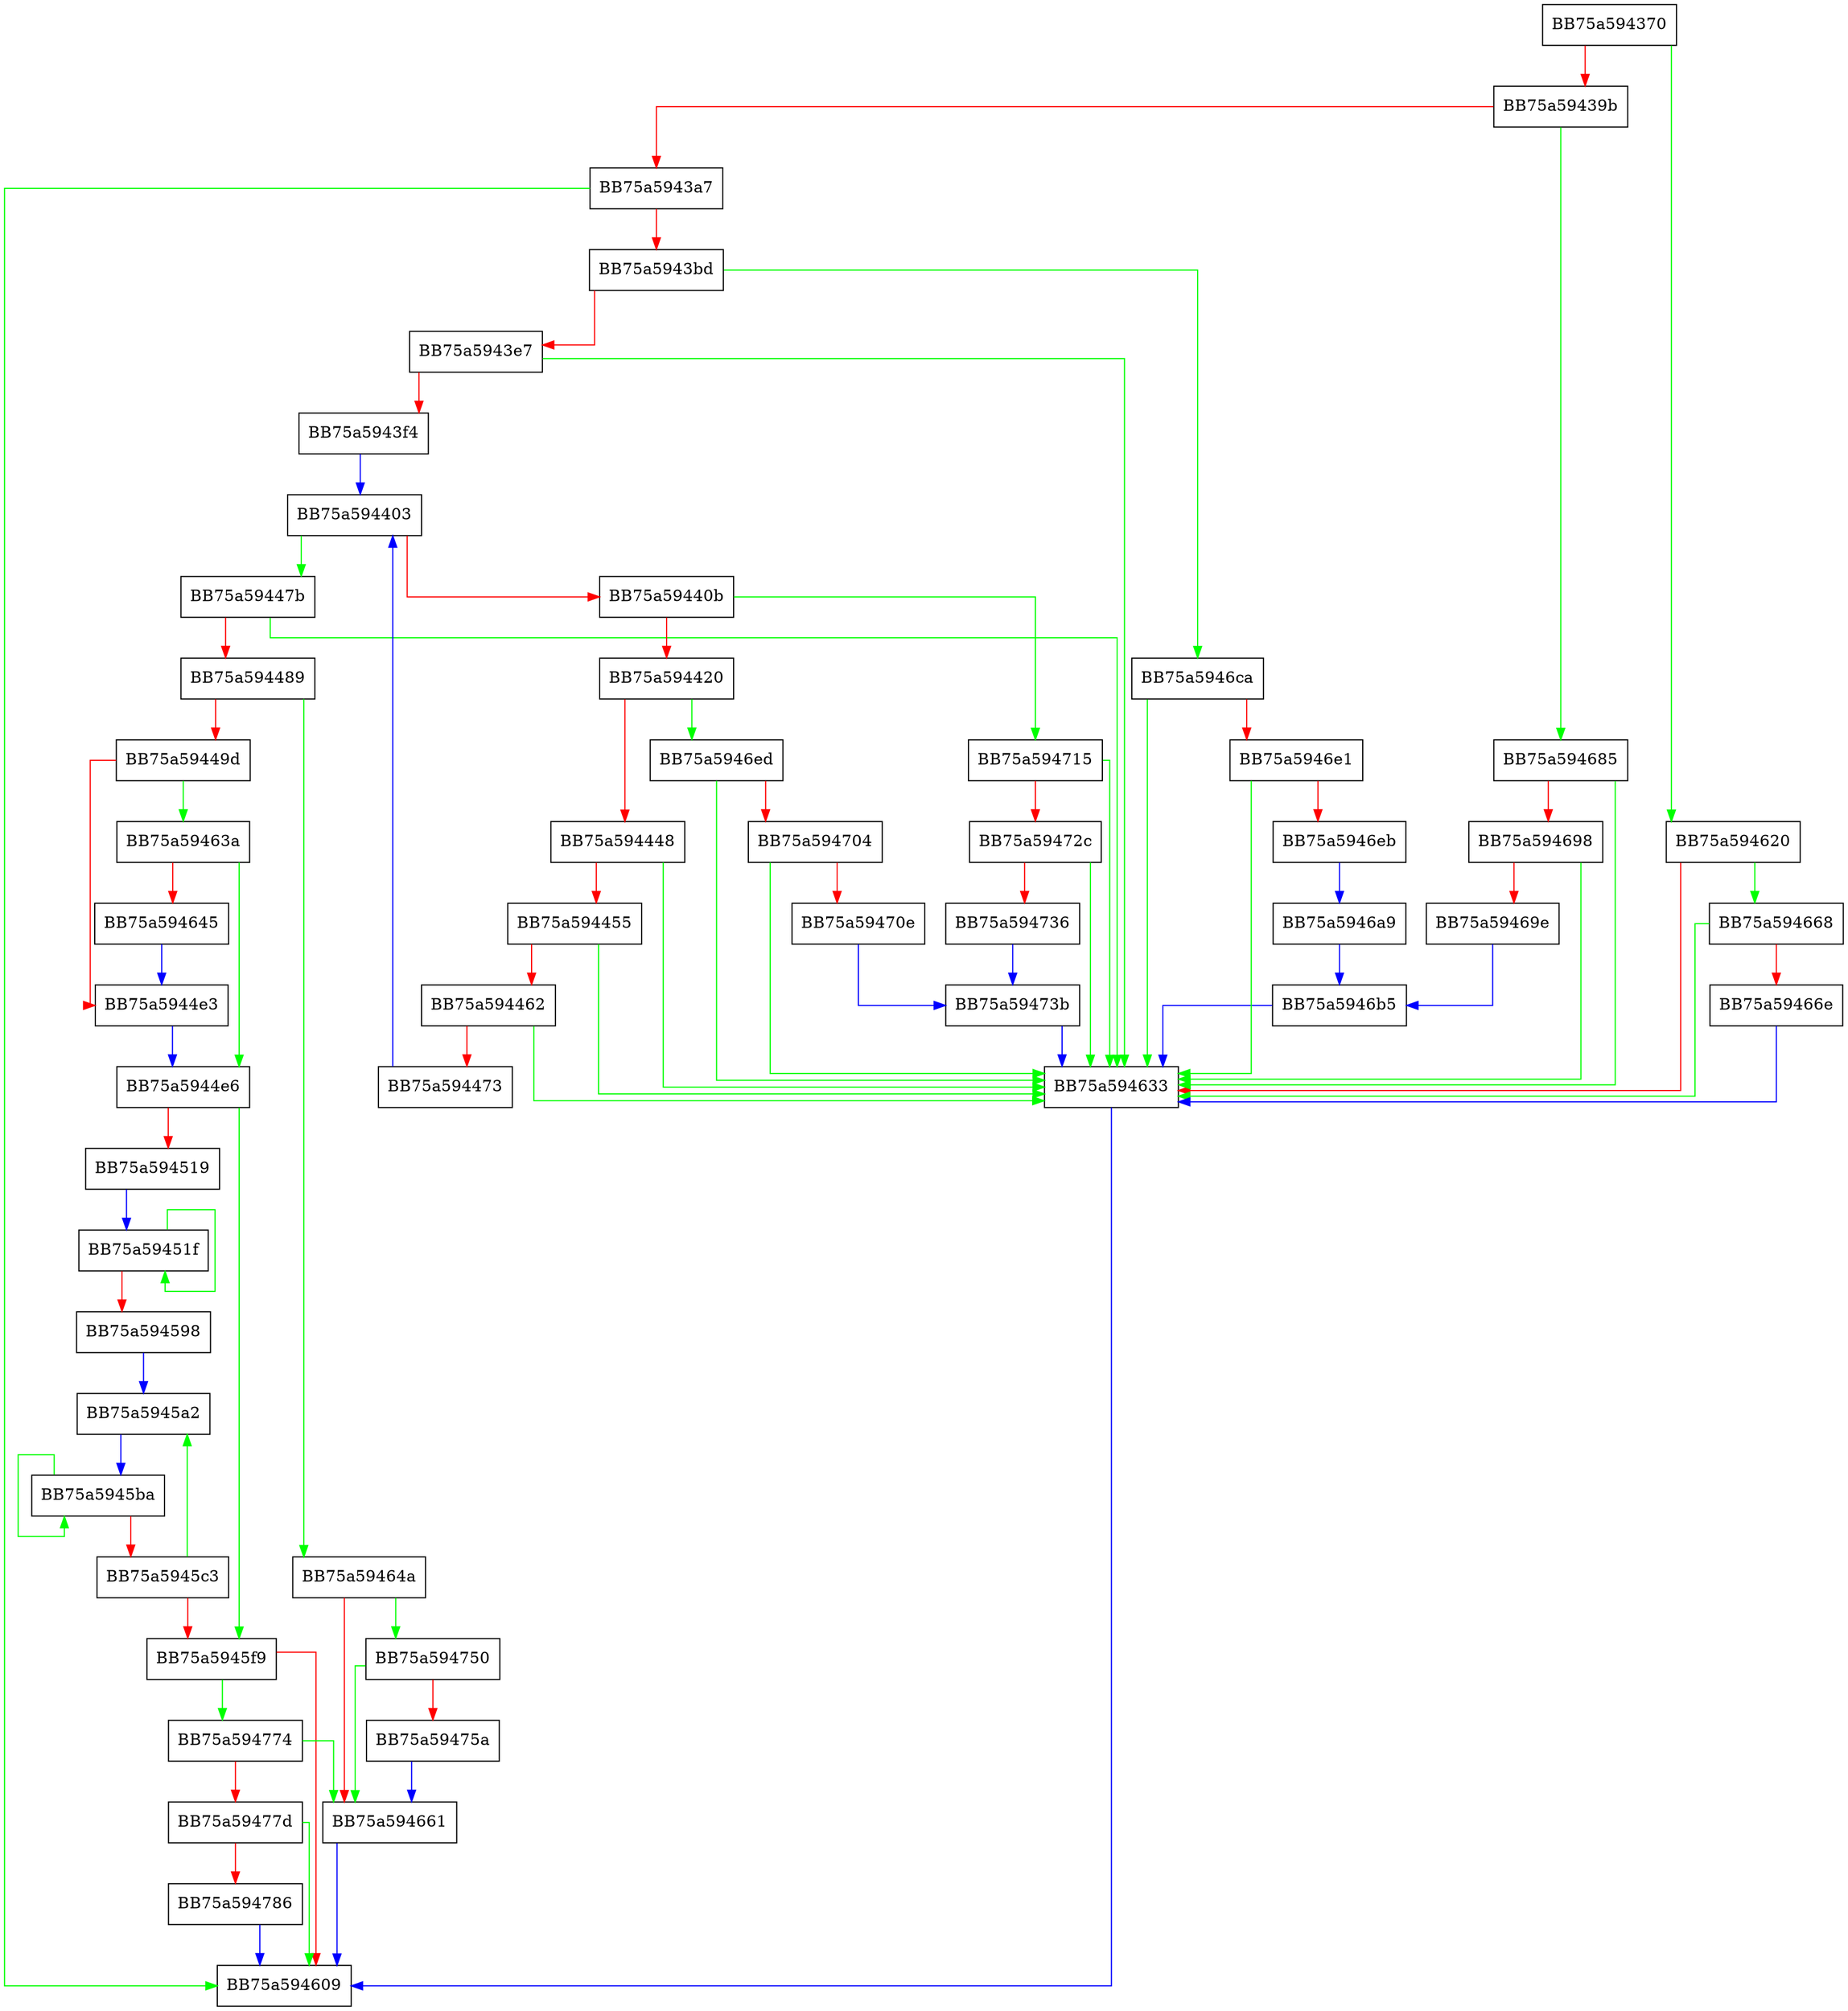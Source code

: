 digraph DefaultsSignatureParser {
  node [shape="box"];
  graph [splines=ortho];
  BB75a594370 -> BB75a594620 [color="green"];
  BB75a594370 -> BB75a59439b [color="red"];
  BB75a59439b -> BB75a594685 [color="green"];
  BB75a59439b -> BB75a5943a7 [color="red"];
  BB75a5943a7 -> BB75a594609 [color="green"];
  BB75a5943a7 -> BB75a5943bd [color="red"];
  BB75a5943bd -> BB75a5946ca [color="green"];
  BB75a5943bd -> BB75a5943e7 [color="red"];
  BB75a5943e7 -> BB75a594633 [color="green"];
  BB75a5943e7 -> BB75a5943f4 [color="red"];
  BB75a5943f4 -> BB75a594403 [color="blue"];
  BB75a594403 -> BB75a59447b [color="green"];
  BB75a594403 -> BB75a59440b [color="red"];
  BB75a59440b -> BB75a594715 [color="green"];
  BB75a59440b -> BB75a594420 [color="red"];
  BB75a594420 -> BB75a5946ed [color="green"];
  BB75a594420 -> BB75a594448 [color="red"];
  BB75a594448 -> BB75a594633 [color="green"];
  BB75a594448 -> BB75a594455 [color="red"];
  BB75a594455 -> BB75a594633 [color="green"];
  BB75a594455 -> BB75a594462 [color="red"];
  BB75a594462 -> BB75a594633 [color="green"];
  BB75a594462 -> BB75a594473 [color="red"];
  BB75a594473 -> BB75a594403 [color="blue"];
  BB75a59447b -> BB75a594633 [color="green"];
  BB75a59447b -> BB75a594489 [color="red"];
  BB75a594489 -> BB75a59464a [color="green"];
  BB75a594489 -> BB75a59449d [color="red"];
  BB75a59449d -> BB75a59463a [color="green"];
  BB75a59449d -> BB75a5944e3 [color="red"];
  BB75a5944e3 -> BB75a5944e6 [color="blue"];
  BB75a5944e6 -> BB75a5945f9 [color="green"];
  BB75a5944e6 -> BB75a594519 [color="red"];
  BB75a594519 -> BB75a59451f [color="blue"];
  BB75a59451f -> BB75a59451f [color="green"];
  BB75a59451f -> BB75a594598 [color="red"];
  BB75a594598 -> BB75a5945a2 [color="blue"];
  BB75a5945a2 -> BB75a5945ba [color="blue"];
  BB75a5945ba -> BB75a5945ba [color="green"];
  BB75a5945ba -> BB75a5945c3 [color="red"];
  BB75a5945c3 -> BB75a5945a2 [color="green"];
  BB75a5945c3 -> BB75a5945f9 [color="red"];
  BB75a5945f9 -> BB75a594774 [color="green"];
  BB75a5945f9 -> BB75a594609 [color="red"];
  BB75a594620 -> BB75a594668 [color="green"];
  BB75a594620 -> BB75a594633 [color="red"];
  BB75a594633 -> BB75a594609 [color="blue"];
  BB75a59463a -> BB75a5944e6 [color="green"];
  BB75a59463a -> BB75a594645 [color="red"];
  BB75a594645 -> BB75a5944e3 [color="blue"];
  BB75a59464a -> BB75a594750 [color="green"];
  BB75a59464a -> BB75a594661 [color="red"];
  BB75a594661 -> BB75a594609 [color="blue"];
  BB75a594668 -> BB75a594633 [color="green"];
  BB75a594668 -> BB75a59466e [color="red"];
  BB75a59466e -> BB75a594633 [color="blue"];
  BB75a594685 -> BB75a594633 [color="green"];
  BB75a594685 -> BB75a594698 [color="red"];
  BB75a594698 -> BB75a594633 [color="green"];
  BB75a594698 -> BB75a59469e [color="red"];
  BB75a59469e -> BB75a5946b5 [color="blue"];
  BB75a5946a9 -> BB75a5946b5 [color="blue"];
  BB75a5946b5 -> BB75a594633 [color="blue"];
  BB75a5946ca -> BB75a594633 [color="green"];
  BB75a5946ca -> BB75a5946e1 [color="red"];
  BB75a5946e1 -> BB75a594633 [color="green"];
  BB75a5946e1 -> BB75a5946eb [color="red"];
  BB75a5946eb -> BB75a5946a9 [color="blue"];
  BB75a5946ed -> BB75a594633 [color="green"];
  BB75a5946ed -> BB75a594704 [color="red"];
  BB75a594704 -> BB75a594633 [color="green"];
  BB75a594704 -> BB75a59470e [color="red"];
  BB75a59470e -> BB75a59473b [color="blue"];
  BB75a594715 -> BB75a594633 [color="green"];
  BB75a594715 -> BB75a59472c [color="red"];
  BB75a59472c -> BB75a594633 [color="green"];
  BB75a59472c -> BB75a594736 [color="red"];
  BB75a594736 -> BB75a59473b [color="blue"];
  BB75a59473b -> BB75a594633 [color="blue"];
  BB75a594750 -> BB75a594661 [color="green"];
  BB75a594750 -> BB75a59475a [color="red"];
  BB75a59475a -> BB75a594661 [color="blue"];
  BB75a594774 -> BB75a594661 [color="green"];
  BB75a594774 -> BB75a59477d [color="red"];
  BB75a59477d -> BB75a594609 [color="green"];
  BB75a59477d -> BB75a594786 [color="red"];
  BB75a594786 -> BB75a594609 [color="blue"];
}